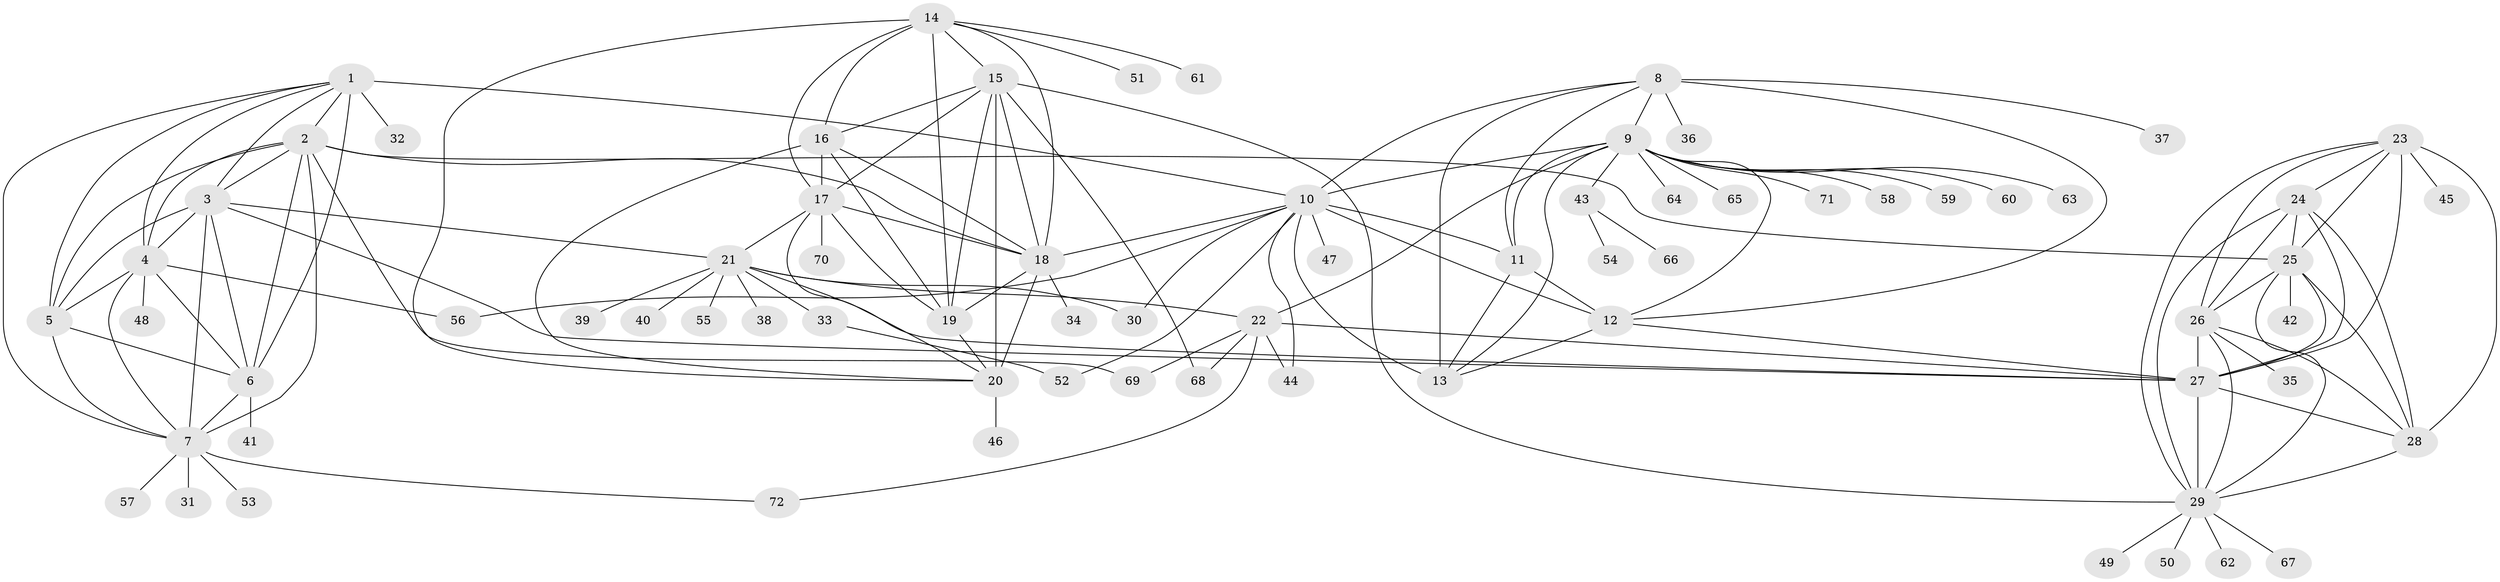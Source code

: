 // original degree distribution, {12: 0.020833333333333332, 10: 0.04861111111111111, 7: 0.04861111111111111, 9: 0.05555555555555555, 11: 0.027777777777777776, 16: 0.006944444444444444, 8: 0.027777777777777776, 13: 0.006944444444444444, 2: 0.125, 1: 0.6111111111111112, 3: 0.013888888888888888, 4: 0.006944444444444444}
// Generated by graph-tools (version 1.1) at 2025/37/03/09/25 02:37:31]
// undirected, 72 vertices, 141 edges
graph export_dot {
graph [start="1"]
  node [color=gray90,style=filled];
  1;
  2;
  3;
  4;
  5;
  6;
  7;
  8;
  9;
  10;
  11;
  12;
  13;
  14;
  15;
  16;
  17;
  18;
  19;
  20;
  21;
  22;
  23;
  24;
  25;
  26;
  27;
  28;
  29;
  30;
  31;
  32;
  33;
  34;
  35;
  36;
  37;
  38;
  39;
  40;
  41;
  42;
  43;
  44;
  45;
  46;
  47;
  48;
  49;
  50;
  51;
  52;
  53;
  54;
  55;
  56;
  57;
  58;
  59;
  60;
  61;
  62;
  63;
  64;
  65;
  66;
  67;
  68;
  69;
  70;
  71;
  72;
  1 -- 2 [weight=1.0];
  1 -- 3 [weight=1.0];
  1 -- 4 [weight=1.0];
  1 -- 5 [weight=1.0];
  1 -- 6 [weight=1.0];
  1 -- 7 [weight=1.0];
  1 -- 10 [weight=1.0];
  1 -- 32 [weight=4.0];
  2 -- 3 [weight=1.0];
  2 -- 4 [weight=1.0];
  2 -- 5 [weight=1.0];
  2 -- 6 [weight=1.0];
  2 -- 7 [weight=1.0];
  2 -- 18 [weight=1.0];
  2 -- 25 [weight=1.0];
  2 -- 69 [weight=1.0];
  3 -- 4 [weight=1.0];
  3 -- 5 [weight=5.0];
  3 -- 6 [weight=1.0];
  3 -- 7 [weight=1.0];
  3 -- 21 [weight=1.0];
  3 -- 27 [weight=1.0];
  4 -- 5 [weight=1.0];
  4 -- 6 [weight=1.0];
  4 -- 7 [weight=1.0];
  4 -- 48 [weight=1.0];
  4 -- 56 [weight=1.0];
  5 -- 6 [weight=1.0];
  5 -- 7 [weight=1.0];
  6 -- 7 [weight=1.0];
  6 -- 41 [weight=3.0];
  7 -- 31 [weight=1.0];
  7 -- 53 [weight=1.0];
  7 -- 57 [weight=1.0];
  7 -- 72 [weight=1.0];
  8 -- 9 [weight=1.0];
  8 -- 10 [weight=2.0];
  8 -- 11 [weight=1.0];
  8 -- 12 [weight=1.0];
  8 -- 13 [weight=1.0];
  8 -- 36 [weight=3.0];
  8 -- 37 [weight=1.0];
  9 -- 10 [weight=2.0];
  9 -- 11 [weight=1.0];
  9 -- 12 [weight=1.0];
  9 -- 13 [weight=1.0];
  9 -- 22 [weight=1.0];
  9 -- 43 [weight=1.0];
  9 -- 58 [weight=1.0];
  9 -- 59 [weight=1.0];
  9 -- 60 [weight=1.0];
  9 -- 63 [weight=1.0];
  9 -- 64 [weight=1.0];
  9 -- 65 [weight=1.0];
  9 -- 71 [weight=1.0];
  10 -- 11 [weight=2.0];
  10 -- 12 [weight=2.0];
  10 -- 13 [weight=3.0];
  10 -- 18 [weight=1.0];
  10 -- 30 [weight=1.0];
  10 -- 44 [weight=1.0];
  10 -- 47 [weight=1.0];
  10 -- 52 [weight=1.0];
  10 -- 56 [weight=1.0];
  11 -- 12 [weight=1.0];
  11 -- 13 [weight=1.0];
  12 -- 13 [weight=1.0];
  12 -- 27 [weight=1.0];
  14 -- 15 [weight=1.0];
  14 -- 16 [weight=1.0];
  14 -- 17 [weight=1.0];
  14 -- 18 [weight=1.0];
  14 -- 19 [weight=1.0];
  14 -- 20 [weight=1.0];
  14 -- 51 [weight=1.0];
  14 -- 61 [weight=1.0];
  15 -- 16 [weight=1.0];
  15 -- 17 [weight=1.0];
  15 -- 18 [weight=1.0];
  15 -- 19 [weight=1.0];
  15 -- 20 [weight=5.0];
  15 -- 29 [weight=1.0];
  15 -- 68 [weight=1.0];
  16 -- 17 [weight=1.0];
  16 -- 18 [weight=1.0];
  16 -- 19 [weight=1.0];
  16 -- 20 [weight=1.0];
  17 -- 18 [weight=1.0];
  17 -- 19 [weight=1.0];
  17 -- 20 [weight=1.0];
  17 -- 21 [weight=1.0];
  17 -- 70 [weight=1.0];
  18 -- 19 [weight=1.0];
  18 -- 20 [weight=1.0];
  18 -- 34 [weight=1.0];
  19 -- 20 [weight=1.0];
  20 -- 46 [weight=1.0];
  21 -- 22 [weight=6.0];
  21 -- 27 [weight=1.0];
  21 -- 30 [weight=3.0];
  21 -- 33 [weight=1.0];
  21 -- 38 [weight=2.0];
  21 -- 39 [weight=3.0];
  21 -- 40 [weight=1.0];
  21 -- 55 [weight=2.0];
  22 -- 27 [weight=1.0];
  22 -- 44 [weight=1.0];
  22 -- 68 [weight=1.0];
  22 -- 69 [weight=1.0];
  22 -- 72 [weight=1.0];
  23 -- 24 [weight=1.0];
  23 -- 25 [weight=1.0];
  23 -- 26 [weight=1.0];
  23 -- 27 [weight=1.0];
  23 -- 28 [weight=1.0];
  23 -- 29 [weight=1.0];
  23 -- 45 [weight=3.0];
  24 -- 25 [weight=1.0];
  24 -- 26 [weight=1.0];
  24 -- 27 [weight=1.0];
  24 -- 28 [weight=1.0];
  24 -- 29 [weight=1.0];
  25 -- 26 [weight=1.0];
  25 -- 27 [weight=1.0];
  25 -- 28 [weight=1.0];
  25 -- 29 [weight=1.0];
  25 -- 42 [weight=3.0];
  26 -- 27 [weight=1.0];
  26 -- 28 [weight=1.0];
  26 -- 29 [weight=1.0];
  26 -- 35 [weight=2.0];
  27 -- 28 [weight=3.0];
  27 -- 29 [weight=1.0];
  28 -- 29 [weight=1.0];
  29 -- 49 [weight=1.0];
  29 -- 50 [weight=1.0];
  29 -- 62 [weight=1.0];
  29 -- 67 [weight=1.0];
  33 -- 52 [weight=1.0];
  43 -- 54 [weight=1.0];
  43 -- 66 [weight=1.0];
}

